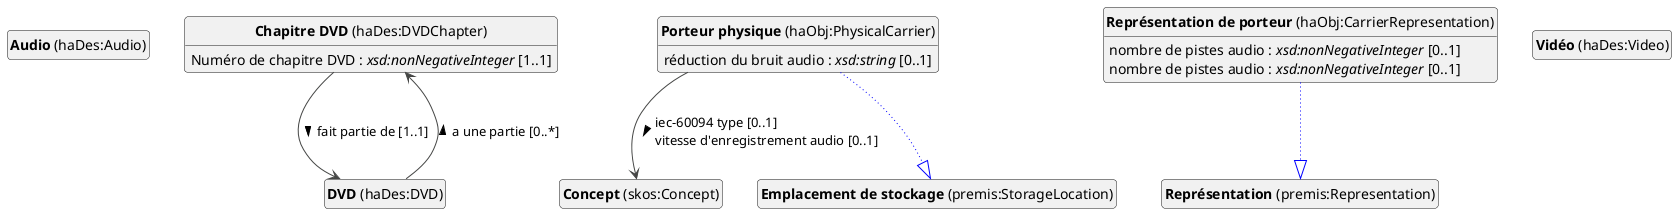 @startuml
!theme vibrant
skinparam classFontSize 14
!define LIGHTORANGE
skinparam componentStyle uml2
skinparam wrapMessageWidth 1000
skinparam wrapWidth 1000
' skinparam ArrowColor #Maroon
' Remove shadows
skinparam shadowing false
'skinparam linetype polyline
skinparam ArrowMessageAlignment left
top to bottom direction


class "<b>Audio</b> (haDes:Audio)" as haDes_Audio [[#haDes%3AAudio]]
class "<b>Chapitre DVD</b> (haDes:DVDChapter)" as haDes_DVDChapter [[#haDes%3ADVDChapter]]
class "<b>Concept</b> (skos:Concept)" as skos_Concept [[../../terms/fr#skos%3AConcept]]
class "<b>DVD</b> (haDes:DVD)" as haDes_DVD [[#haDes%3ADVD]]
class "<b>Porteur physique</b> (haObj:PhysicalCarrier)" as haObj_PhysicalCarrier [[#haObj%3APhysicalCarrier]]
class "<b>Emplacement de stockage</b> (premis:StorageLocation)" as premis_StorageLocation [[#premis%3AStorageLocation]]
class "<b>Représentation de porteur</b> (haObj:CarrierRepresentation)" as haObj_CarrierRepresentation [[#haObj%3ACarrierRepresentation]]
class "<b>Représentation</b> (premis:Representation)" as premis_Representation [[#premis%3ARepresentation]]
class "<b>Vidéo</b> (haDes:Video)" as haDes_Video [[#haDes%3AVideo]]




haDes_DVDChapter : Numéro de chapitre DVD : <i>xsd:nonNegativeInteger</i> [1..1]
haDes_DVDChapter --> haDes_DVD :fait partie de [1..1]  > 





haDes_DVD --> haDes_DVDChapter :a une partie [0..*]  > 

haObj_PhysicalCarrier --|> premis_StorageLocation #blue;line.dotted;text:blue

haObj_PhysicalCarrier : réduction du bruit audio : <i>xsd:string</i> [0..1]
haObj_PhysicalCarrier --> skos_Concept :iec-60094 type [0..1]  \lvitesse d'enregistrement audio [0..1]  > 


haObj_CarrierRepresentation --|> premis_Representation #blue;line.dotted;text:blue

haObj_CarrierRepresentation : nombre de pistes audio : <i>xsd:nonNegativeInteger</i> [0..1]
haObj_CarrierRepresentation : nombre de pistes audio : <i>xsd:nonNegativeInteger</i> [0..1]





hide circle
hide methods
hide empty members
@enduml


